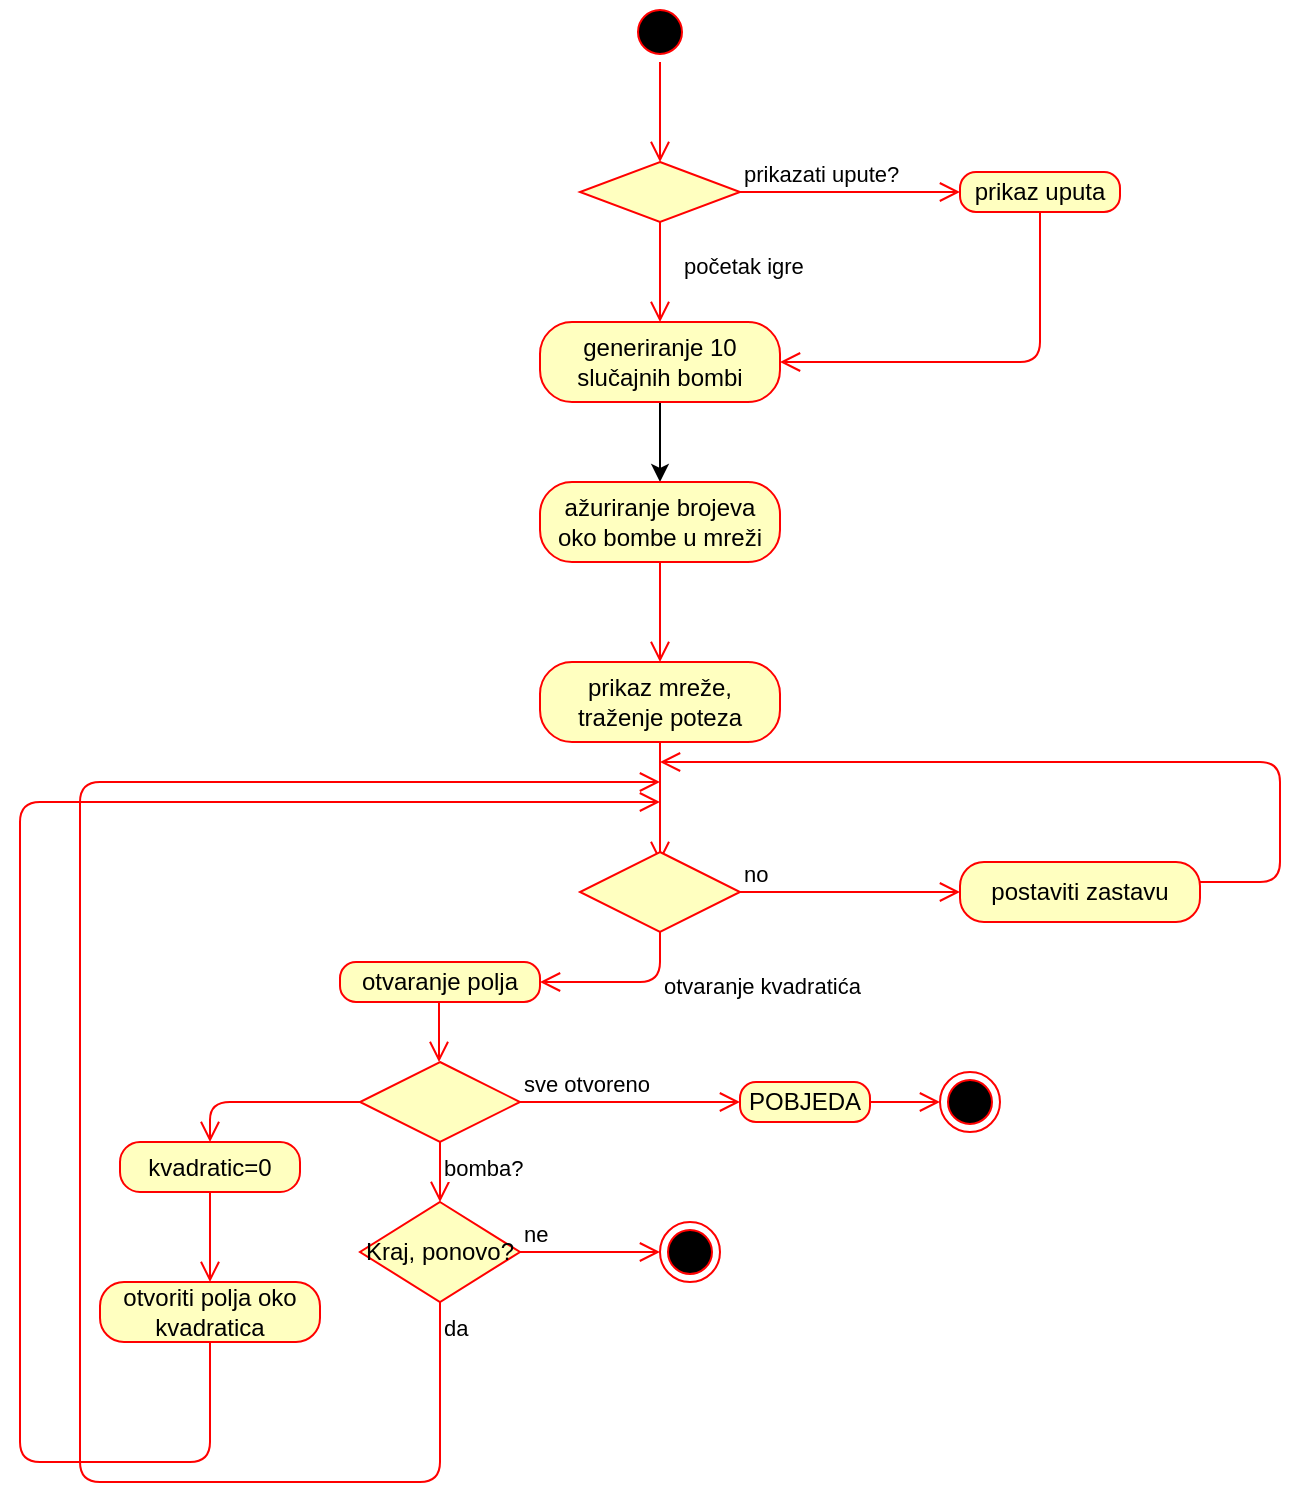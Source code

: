 <mxfile version="14.3.2" type="github">
  <diagram id="8zwyP_9BhVqqPvQ4n5HI" name="Page-2">
    <mxGraphModel dx="1422" dy="728" grid="1" gridSize="10" guides="1" tooltips="1" connect="1" arrows="1" fold="1" page="1" pageScale="1" pageWidth="850" pageHeight="1100" math="0" shadow="0">
      <root>
        <mxCell id="iIIpesiE4WymLlkAGQNs-0" />
        <mxCell id="iIIpesiE4WymLlkAGQNs-1" parent="iIIpesiE4WymLlkAGQNs-0" />
        <mxCell id="iIIpesiE4WymLlkAGQNs-2" value="" style="ellipse;html=1;shape=startState;fillColor=#000000;strokeColor=#ff0000;" vertex="1" parent="iIIpesiE4WymLlkAGQNs-1">
          <mxGeometry x="325" y="40" width="30" height="30" as="geometry" />
        </mxCell>
        <mxCell id="iIIpesiE4WymLlkAGQNs-3" value="" style="edgeStyle=orthogonalEdgeStyle;html=1;verticalAlign=bottom;endArrow=open;endSize=8;strokeColor=#ff0000;entryX=0.5;entryY=0;entryDx=0;entryDy=0;" edge="1" source="iIIpesiE4WymLlkAGQNs-2" parent="iIIpesiE4WymLlkAGQNs-1" target="iIIpesiE4WymLlkAGQNs-6">
          <mxGeometry relative="1" as="geometry">
            <mxPoint x="335" y="110" as="targetPoint" />
          </mxGeometry>
        </mxCell>
        <mxCell id="iIIpesiE4WymLlkAGQNs-6" value="" style="rhombus;whiteSpace=wrap;html=1;fillColor=#ffffc0;strokeColor=#ff0000;" vertex="1" parent="iIIpesiE4WymLlkAGQNs-1">
          <mxGeometry x="300" y="120" width="80" height="30" as="geometry" />
        </mxCell>
        <mxCell id="iIIpesiE4WymLlkAGQNs-7" value="prikazati upute?" style="edgeStyle=orthogonalEdgeStyle;html=1;align=left;verticalAlign=bottom;endArrow=open;endSize=8;strokeColor=#ff0000;entryX=0;entryY=0.5;entryDx=0;entryDy=0;" edge="1" source="iIIpesiE4WymLlkAGQNs-6" parent="iIIpesiE4WymLlkAGQNs-1" target="iIIpesiE4WymLlkAGQNs-10">
          <mxGeometry x="-1" relative="1" as="geometry">
            <mxPoint x="480" y="140" as="targetPoint" />
          </mxGeometry>
        </mxCell>
        <mxCell id="iIIpesiE4WymLlkAGQNs-8" value="&lt;div&gt;početak igre&lt;/div&gt;&lt;div&gt;&lt;br&gt;&lt;/div&gt;" style="edgeStyle=orthogonalEdgeStyle;html=1;align=left;verticalAlign=top;endArrow=open;endSize=8;strokeColor=#ff0000;" edge="1" source="iIIpesiE4WymLlkAGQNs-6" parent="iIIpesiE4WymLlkAGQNs-1" target="iIIpesiE4WymLlkAGQNs-9">
          <mxGeometry x="-0.667" y="10" relative="1" as="geometry">
            <mxPoint x="340" y="220" as="targetPoint" />
            <mxPoint as="offset" />
          </mxGeometry>
        </mxCell>
        <mxCell id="iIIpesiE4WymLlkAGQNs-16" style="edgeStyle=orthogonalEdgeStyle;rounded=0;orthogonalLoop=1;jettySize=auto;html=1;exitX=0.5;exitY=1;exitDx=0;exitDy=0;entryX=0.5;entryY=0;entryDx=0;entryDy=0;" edge="1" parent="iIIpesiE4WymLlkAGQNs-1" source="iIIpesiE4WymLlkAGQNs-9" target="iIIpesiE4WymLlkAGQNs-13">
          <mxGeometry relative="1" as="geometry" />
        </mxCell>
        <mxCell id="iIIpesiE4WymLlkAGQNs-9" value="generiranje 10 slučajnih bombi" style="rounded=1;whiteSpace=wrap;html=1;arcSize=40;fontColor=#000000;fillColor=#ffffc0;strokeColor=#ff0000;" vertex="1" parent="iIIpesiE4WymLlkAGQNs-1">
          <mxGeometry x="280" y="200" width="120" height="40" as="geometry" />
        </mxCell>
        <mxCell id="iIIpesiE4WymLlkAGQNs-10" value="prikaz uputa" style="rounded=1;whiteSpace=wrap;html=1;arcSize=40;fontColor=#000000;fillColor=#ffffc0;strokeColor=#ff0000;" vertex="1" parent="iIIpesiE4WymLlkAGQNs-1">
          <mxGeometry x="490" y="125" width="80" height="20" as="geometry" />
        </mxCell>
        <mxCell id="iIIpesiE4WymLlkAGQNs-11" value="" style="edgeStyle=orthogonalEdgeStyle;html=1;verticalAlign=bottom;endArrow=open;endSize=8;strokeColor=#ff0000;entryX=1;entryY=0.5;entryDx=0;entryDy=0;" edge="1" source="iIIpesiE4WymLlkAGQNs-10" parent="iIIpesiE4WymLlkAGQNs-1" target="iIIpesiE4WymLlkAGQNs-9">
          <mxGeometry relative="1" as="geometry">
            <mxPoint x="550" y="190" as="targetPoint" />
            <Array as="points">
              <mxPoint x="530" y="220" />
            </Array>
          </mxGeometry>
        </mxCell>
        <mxCell id="iIIpesiE4WymLlkAGQNs-13" value="ažuriranje brojeva oko bombe u mreži" style="rounded=1;whiteSpace=wrap;html=1;arcSize=40;fontColor=#000000;fillColor=#ffffc0;strokeColor=#ff0000;" vertex="1" parent="iIIpesiE4WymLlkAGQNs-1">
          <mxGeometry x="280" y="280" width="120" height="40" as="geometry" />
        </mxCell>
        <mxCell id="iIIpesiE4WymLlkAGQNs-14" value="" style="edgeStyle=orthogonalEdgeStyle;html=1;verticalAlign=bottom;endArrow=open;endSize=8;strokeColor=#ff0000;entryX=0.5;entryY=0;entryDx=0;entryDy=0;" edge="1" source="iIIpesiE4WymLlkAGQNs-13" parent="iIIpesiE4WymLlkAGQNs-1" target="iIIpesiE4WymLlkAGQNs-17">
          <mxGeometry relative="1" as="geometry">
            <mxPoint x="340" y="350" as="targetPoint" />
          </mxGeometry>
        </mxCell>
        <mxCell id="iIIpesiE4WymLlkAGQNs-17" value="prikaz mreže, traženje poteza" style="rounded=1;whiteSpace=wrap;html=1;arcSize=40;fontColor=#000000;fillColor=#ffffc0;strokeColor=#ff0000;" vertex="1" parent="iIIpesiE4WymLlkAGQNs-1">
          <mxGeometry x="280" y="370" width="120" height="40" as="geometry" />
        </mxCell>
        <mxCell id="iIIpesiE4WymLlkAGQNs-18" value="" style="edgeStyle=orthogonalEdgeStyle;html=1;verticalAlign=bottom;endArrow=open;endSize=8;strokeColor=#ff0000;entryX=0.5;entryY=0.125;entryDx=0;entryDy=0;entryPerimeter=0;" edge="1" source="iIIpesiE4WymLlkAGQNs-17" parent="iIIpesiE4WymLlkAGQNs-1" target="iIIpesiE4WymLlkAGQNs-38">
          <mxGeometry relative="1" as="geometry">
            <mxPoint x="340" y="460" as="targetPoint" />
          </mxGeometry>
        </mxCell>
        <mxCell id="iIIpesiE4WymLlkAGQNs-22" value="postaviti zastavu" style="rounded=1;whiteSpace=wrap;html=1;arcSize=40;fontColor=#000000;fillColor=#ffffc0;strokeColor=#ff0000;" vertex="1" parent="iIIpesiE4WymLlkAGQNs-1">
          <mxGeometry x="490" y="470" width="120" height="30" as="geometry" />
        </mxCell>
        <mxCell id="iIIpesiE4WymLlkAGQNs-23" value="" style="edgeStyle=orthogonalEdgeStyle;html=1;verticalAlign=bottom;endArrow=open;endSize=8;strokeColor=#ff0000;" edge="1" source="iIIpesiE4WymLlkAGQNs-22" parent="iIIpesiE4WymLlkAGQNs-1">
          <mxGeometry relative="1" as="geometry">
            <mxPoint x="340" y="420" as="targetPoint" />
            <Array as="points">
              <mxPoint x="650" y="480" />
              <mxPoint x="650" y="420" />
            </Array>
          </mxGeometry>
        </mxCell>
        <mxCell id="iIIpesiE4WymLlkAGQNs-24" value="" style="rhombus;whiteSpace=wrap;html=1;fillColor=#ffffc0;strokeColor=#ff0000;" vertex="1" parent="iIIpesiE4WymLlkAGQNs-1">
          <mxGeometry x="190" y="570" width="80" height="40" as="geometry" />
        </mxCell>
        <mxCell id="iIIpesiE4WymLlkAGQNs-25" value="sve otvoreno" style="edgeStyle=orthogonalEdgeStyle;html=1;align=left;verticalAlign=bottom;endArrow=open;endSize=8;strokeColor=#ff0000;entryX=0;entryY=0.5;entryDx=0;entryDy=0;" edge="1" source="iIIpesiE4WymLlkAGQNs-24" parent="iIIpesiE4WymLlkAGQNs-1" target="iIIpesiE4WymLlkAGQNs-29">
          <mxGeometry x="-1" relative="1" as="geometry">
            <mxPoint x="360" y="570" as="targetPoint" />
          </mxGeometry>
        </mxCell>
        <mxCell id="iIIpesiE4WymLlkAGQNs-26" value="bomba?" style="edgeStyle=orthogonalEdgeStyle;html=1;align=left;verticalAlign=top;endArrow=open;endSize=8;strokeColor=#ff0000;entryX=0.5;entryY=0;entryDx=0;entryDy=0;entryPerimeter=0;" edge="1" source="iIIpesiE4WymLlkAGQNs-24" parent="iIIpesiE4WymLlkAGQNs-1" target="iIIpesiE4WymLlkAGQNs-32">
          <mxGeometry x="-1" relative="1" as="geometry">
            <mxPoint x="230" y="640" as="targetPoint" />
          </mxGeometry>
        </mxCell>
        <mxCell id="iIIpesiE4WymLlkAGQNs-29" value="POBJEDA" style="rounded=1;whiteSpace=wrap;html=1;arcSize=40;fontColor=#000000;fillColor=#ffffc0;strokeColor=#ff0000;" vertex="1" parent="iIIpesiE4WymLlkAGQNs-1">
          <mxGeometry x="380" y="580" width="65" height="20" as="geometry" />
        </mxCell>
        <mxCell id="iIIpesiE4WymLlkAGQNs-30" value="" style="edgeStyle=orthogonalEdgeStyle;html=1;verticalAlign=bottom;endArrow=open;endSize=8;strokeColor=#ff0000;entryX=0;entryY=0.5;entryDx=0;entryDy=0;" edge="1" source="iIIpesiE4WymLlkAGQNs-29" parent="iIIpesiE4WymLlkAGQNs-1" target="iIIpesiE4WymLlkAGQNs-31">
          <mxGeometry relative="1" as="geometry">
            <mxPoint x="480" y="570" as="targetPoint" />
          </mxGeometry>
        </mxCell>
        <mxCell id="iIIpesiE4WymLlkAGQNs-31" value="" style="ellipse;html=1;shape=endState;fillColor=#000000;strokeColor=#ff0000;" vertex="1" parent="iIIpesiE4WymLlkAGQNs-1">
          <mxGeometry x="480" y="575" width="30" height="30" as="geometry" />
        </mxCell>
        <mxCell id="iIIpesiE4WymLlkAGQNs-32" value="Kraj, ponovo?" style="rhombus;whiteSpace=wrap;html=1;fillColor=#ffffc0;strokeColor=#ff0000;" vertex="1" parent="iIIpesiE4WymLlkAGQNs-1">
          <mxGeometry x="190" y="640" width="80" height="50" as="geometry" />
        </mxCell>
        <mxCell id="iIIpesiE4WymLlkAGQNs-33" value="ne" style="edgeStyle=orthogonalEdgeStyle;html=1;align=left;verticalAlign=bottom;endArrow=open;endSize=8;strokeColor=#ff0000;entryX=0;entryY=0.5;entryDx=0;entryDy=0;" edge="1" source="iIIpesiE4WymLlkAGQNs-32" parent="iIIpesiE4WymLlkAGQNs-1" target="iIIpesiE4WymLlkAGQNs-35">
          <mxGeometry x="-1" relative="1" as="geometry">
            <mxPoint x="330" y="665" as="targetPoint" />
          </mxGeometry>
        </mxCell>
        <mxCell id="iIIpesiE4WymLlkAGQNs-34" value="da" style="edgeStyle=orthogonalEdgeStyle;html=1;align=left;verticalAlign=top;endArrow=open;endSize=8;strokeColor=#ff0000;" edge="1" source="iIIpesiE4WymLlkAGQNs-32" parent="iIIpesiE4WymLlkAGQNs-1">
          <mxGeometry x="-1" relative="1" as="geometry">
            <mxPoint x="340" y="430" as="targetPoint" />
            <Array as="points">
              <mxPoint x="230" y="780" />
              <mxPoint x="50" y="780" />
            </Array>
          </mxGeometry>
        </mxCell>
        <mxCell id="iIIpesiE4WymLlkAGQNs-35" value="" style="ellipse;html=1;shape=endState;fillColor=#000000;strokeColor=#ff0000;" vertex="1" parent="iIIpesiE4WymLlkAGQNs-1">
          <mxGeometry x="340" y="650" width="30" height="30" as="geometry" />
        </mxCell>
        <mxCell id="iIIpesiE4WymLlkAGQNs-36" value="kvadratic=0" style="rounded=1;whiteSpace=wrap;html=1;arcSize=40;fontColor=#000000;fillColor=#ffffc0;strokeColor=#ff0000;" vertex="1" parent="iIIpesiE4WymLlkAGQNs-1">
          <mxGeometry x="70" y="610" width="90" height="25" as="geometry" />
        </mxCell>
        <mxCell id="iIIpesiE4WymLlkAGQNs-37" value="" style="edgeStyle=orthogonalEdgeStyle;html=1;verticalAlign=bottom;endArrow=open;endSize=8;strokeColor=#ff0000;entryX=0.5;entryY=0;entryDx=0;entryDy=0;" edge="1" source="iIIpesiE4WymLlkAGQNs-36" parent="iIIpesiE4WymLlkAGQNs-1" target="iIIpesiE4WymLlkAGQNs-44">
          <mxGeometry relative="1" as="geometry">
            <mxPoint x="115" y="673" as="targetPoint" />
          </mxGeometry>
        </mxCell>
        <mxCell id="iIIpesiE4WymLlkAGQNs-38" value="" style="rhombus;whiteSpace=wrap;html=1;fillColor=#ffffc0;strokeColor=#ff0000;" vertex="1" parent="iIIpesiE4WymLlkAGQNs-1">
          <mxGeometry x="300" y="465" width="80" height="40" as="geometry" />
        </mxCell>
        <mxCell id="iIIpesiE4WymLlkAGQNs-39" value="no" style="edgeStyle=orthogonalEdgeStyle;html=1;align=left;verticalAlign=bottom;endArrow=open;endSize=8;strokeColor=#ff0000;entryX=0;entryY=0.5;entryDx=0;entryDy=0;" edge="1" source="iIIpesiE4WymLlkAGQNs-38" parent="iIIpesiE4WymLlkAGQNs-1" target="iIIpesiE4WymLlkAGQNs-22">
          <mxGeometry x="-1" relative="1" as="geometry">
            <mxPoint x="480" y="485" as="targetPoint" />
          </mxGeometry>
        </mxCell>
        <mxCell id="iIIpesiE4WymLlkAGQNs-40" value="otvaranje kvadratića" style="edgeStyle=orthogonalEdgeStyle;html=1;align=left;verticalAlign=top;endArrow=open;endSize=8;strokeColor=#ff0000;entryX=1;entryY=0.5;entryDx=0;entryDy=0;" edge="1" source="iIIpesiE4WymLlkAGQNs-38" parent="iIIpesiE4WymLlkAGQNs-1" target="iIIpesiE4WymLlkAGQNs-41">
          <mxGeometry x="-0.667" relative="1" as="geometry">
            <mxPoint x="310" y="520" as="targetPoint" />
            <Array as="points">
              <mxPoint x="340" y="530" />
            </Array>
            <mxPoint as="offset" />
          </mxGeometry>
        </mxCell>
        <mxCell id="iIIpesiE4WymLlkAGQNs-41" value="otvaranje polja" style="rounded=1;whiteSpace=wrap;html=1;arcSize=40;fontColor=#000000;fillColor=#ffffc0;strokeColor=#ff0000;" vertex="1" parent="iIIpesiE4WymLlkAGQNs-1">
          <mxGeometry x="180" y="520" width="100" height="20" as="geometry" />
        </mxCell>
        <mxCell id="iIIpesiE4WymLlkAGQNs-42" value="" style="edgeStyle=orthogonalEdgeStyle;html=1;verticalAlign=bottom;endArrow=open;endSize=8;strokeColor=#ff0000;" edge="1" parent="iIIpesiE4WymLlkAGQNs-1">
          <mxGeometry relative="1" as="geometry">
            <mxPoint x="229.5" y="570" as="targetPoint" />
            <mxPoint x="229.5" y="540" as="sourcePoint" />
          </mxGeometry>
        </mxCell>
        <mxCell id="iIIpesiE4WymLlkAGQNs-44" value="otvoriti polja oko kvadratica" style="rounded=1;whiteSpace=wrap;html=1;arcSize=40;fontColor=#000000;fillColor=#ffffc0;strokeColor=#ff0000;" vertex="1" parent="iIIpesiE4WymLlkAGQNs-1">
          <mxGeometry x="60" y="680" width="110" height="30" as="geometry" />
        </mxCell>
        <mxCell id="iIIpesiE4WymLlkAGQNs-45" value="" style="edgeStyle=orthogonalEdgeStyle;html=1;verticalAlign=bottom;endArrow=open;endSize=8;strokeColor=#ff0000;" edge="1" source="iIIpesiE4WymLlkAGQNs-44" parent="iIIpesiE4WymLlkAGQNs-1">
          <mxGeometry relative="1" as="geometry">
            <mxPoint x="340" y="440" as="targetPoint" />
            <Array as="points">
              <mxPoint x="115" y="770" />
              <mxPoint x="20" y="770" />
              <mxPoint x="20" y="440" />
            </Array>
          </mxGeometry>
        </mxCell>
        <mxCell id="iIIpesiE4WymLlkAGQNs-48" value="" style="edgeStyle=orthogonalEdgeStyle;html=1;verticalAlign=bottom;endArrow=open;endSize=8;strokeColor=#ff0000;entryX=0.5;entryY=0;entryDx=0;entryDy=0;exitX=0;exitY=0.5;exitDx=0;exitDy=0;" edge="1" source="iIIpesiE4WymLlkAGQNs-24" parent="iIIpesiE4WymLlkAGQNs-1" target="iIIpesiE4WymLlkAGQNs-36">
          <mxGeometry relative="1" as="geometry">
            <mxPoint x="114.5" y="600" as="targetPoint" />
            <mxPoint x="115" y="590" as="sourcePoint" />
          </mxGeometry>
        </mxCell>
      </root>
    </mxGraphModel>
  </diagram>
</mxfile>
